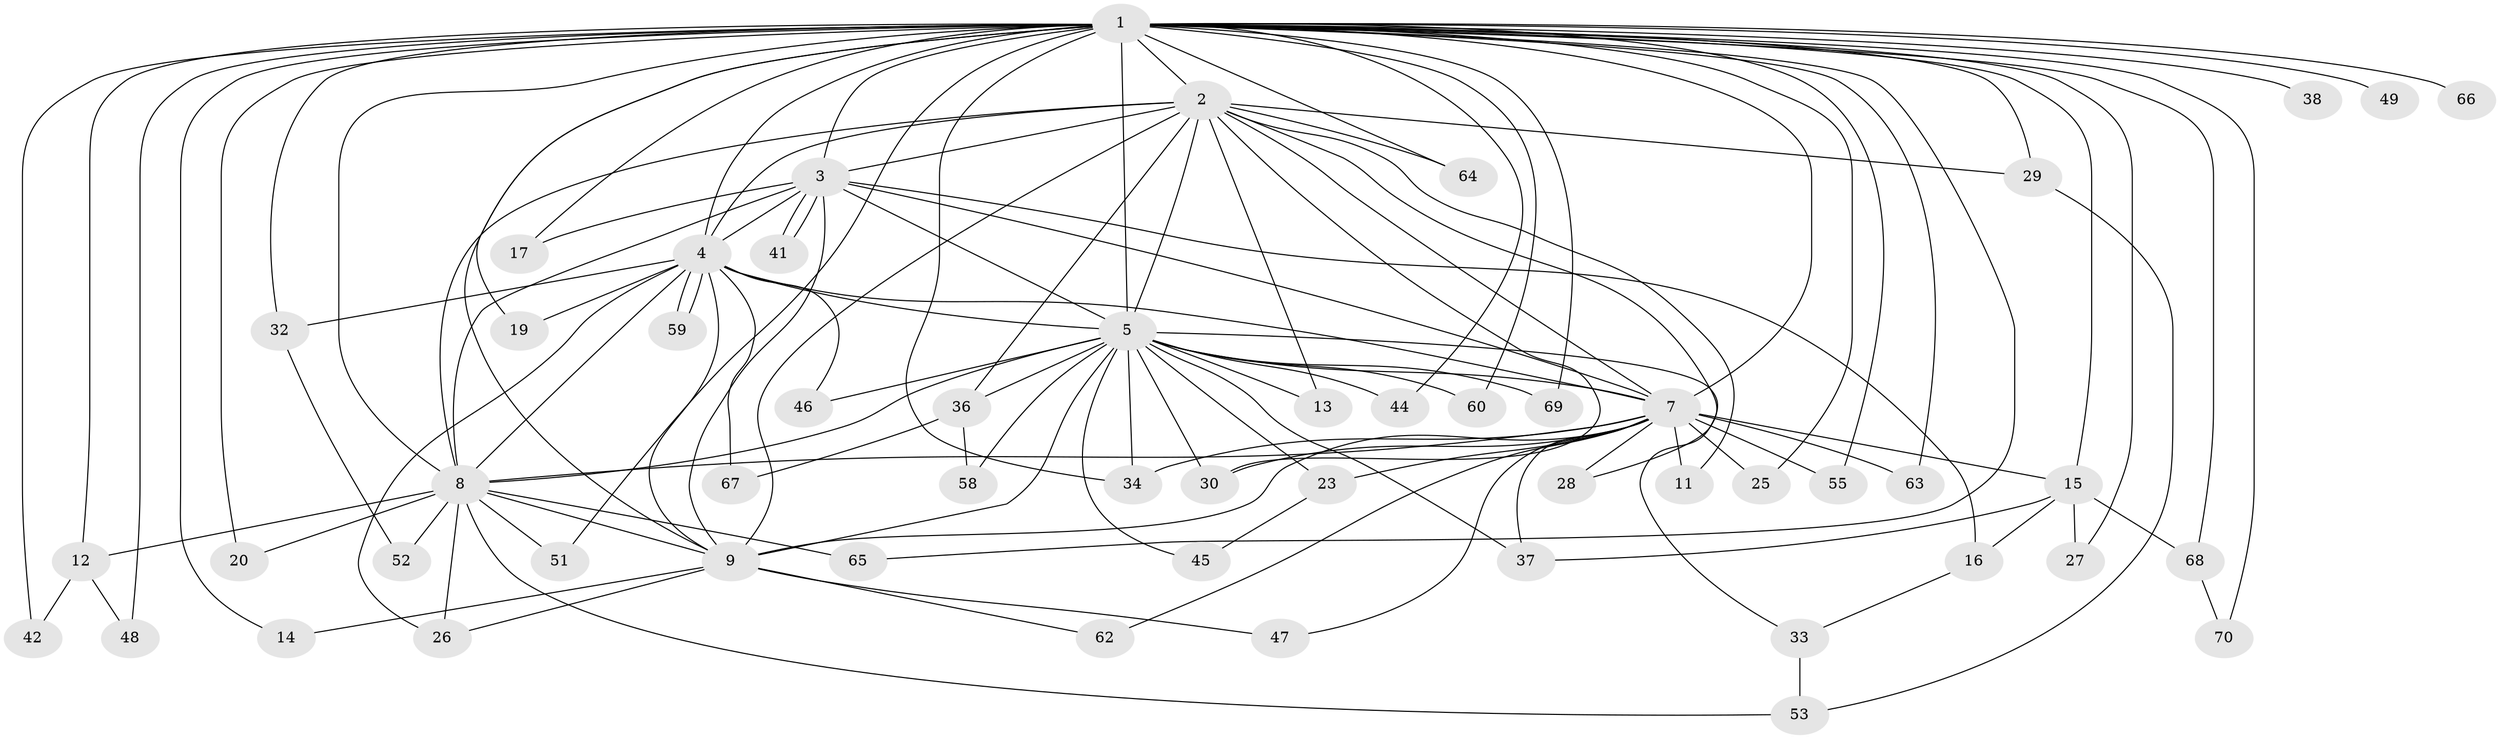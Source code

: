 // original degree distribution, {17: 0.02857142857142857, 15: 0.02857142857142857, 19: 0.02857142857142857, 33: 0.014285714285714285, 23: 0.014285714285714285, 14: 0.014285714285714285, 16: 0.014285714285714285, 2: 0.6428571428571429, 5: 0.014285714285714285, 6: 0.014285714285714285, 4: 0.02857142857142857, 3: 0.15714285714285714}
// Generated by graph-tools (version 1.1) at 2025/41/03/06/25 10:41:39]
// undirected, 54 vertices, 122 edges
graph export_dot {
graph [start="1"]
  node [color=gray90,style=filled];
  1 [super="+6"];
  2 [super="+18"];
  3 [super="+57"];
  4 [super="+50"];
  5 [super="+10"];
  7 [super="+54"];
  8 [super="+22"];
  9 [super="+24"];
  11;
  12 [super="+40"];
  13;
  14;
  15;
  16 [super="+31"];
  17;
  19;
  20 [super="+21"];
  23;
  25;
  26 [super="+35"];
  27;
  28;
  29;
  30 [super="+39"];
  32;
  33;
  34 [super="+43"];
  36;
  37 [super="+56"];
  38;
  41;
  42;
  44;
  45;
  46;
  47;
  48;
  49;
  51;
  52;
  53 [super="+61"];
  55;
  58;
  59;
  60;
  62;
  63;
  64;
  65;
  66;
  67;
  68;
  69;
  70;
  1 -- 2 [weight=3];
  1 -- 3 [weight=2];
  1 -- 4 [weight=2];
  1 -- 5 [weight=4];
  1 -- 7 [weight=2];
  1 -- 8 [weight=2];
  1 -- 9 [weight=2];
  1 -- 12 [weight=2];
  1 -- 20 [weight=2];
  1 -- 27;
  1 -- 32;
  1 -- 66 [weight=2];
  1 -- 64;
  1 -- 65;
  1 -- 68;
  1 -- 69;
  1 -- 70;
  1 -- 14;
  1 -- 15;
  1 -- 17;
  1 -- 19;
  1 -- 25;
  1 -- 29;
  1 -- 34;
  1 -- 38;
  1 -- 42;
  1 -- 44;
  1 -- 48;
  1 -- 49;
  1 -- 51;
  1 -- 55;
  1 -- 60;
  1 -- 63;
  2 -- 3;
  2 -- 4;
  2 -- 5 [weight=2];
  2 -- 7;
  2 -- 8;
  2 -- 9;
  2 -- 11;
  2 -- 13;
  2 -- 28;
  2 -- 29;
  2 -- 30;
  2 -- 36;
  2 -- 64;
  3 -- 4;
  3 -- 5 [weight=2];
  3 -- 7;
  3 -- 8 [weight=2];
  3 -- 9;
  3 -- 16 [weight=2];
  3 -- 17;
  3 -- 41;
  3 -- 41;
  4 -- 5 [weight=2];
  4 -- 7 [weight=2];
  4 -- 8 [weight=3];
  4 -- 9;
  4 -- 19;
  4 -- 32;
  4 -- 46;
  4 -- 59;
  4 -- 59;
  4 -- 67;
  4 -- 26;
  5 -- 7 [weight=2];
  5 -- 8 [weight=2];
  5 -- 9 [weight=2];
  5 -- 13;
  5 -- 33;
  5 -- 37;
  5 -- 45;
  5 -- 58;
  5 -- 60;
  5 -- 34;
  5 -- 36;
  5 -- 69;
  5 -- 44;
  5 -- 46;
  5 -- 23;
  5 -- 30;
  7 -- 8;
  7 -- 9 [weight=2];
  7 -- 11;
  7 -- 15;
  7 -- 23;
  7 -- 25;
  7 -- 28;
  7 -- 47;
  7 -- 55;
  7 -- 62;
  7 -- 63;
  7 -- 34;
  7 -- 37;
  7 -- 30;
  8 -- 9;
  8 -- 12;
  8 -- 20;
  8 -- 26;
  8 -- 51;
  8 -- 52;
  8 -- 53;
  8 -- 65;
  9 -- 14;
  9 -- 26;
  9 -- 47;
  9 -- 62;
  12 -- 42;
  12 -- 48;
  15 -- 16;
  15 -- 27;
  15 -- 37;
  15 -- 68;
  16 -- 33;
  23 -- 45;
  29 -- 53;
  32 -- 52;
  33 -- 53;
  36 -- 58;
  36 -- 67;
  68 -- 70;
}
